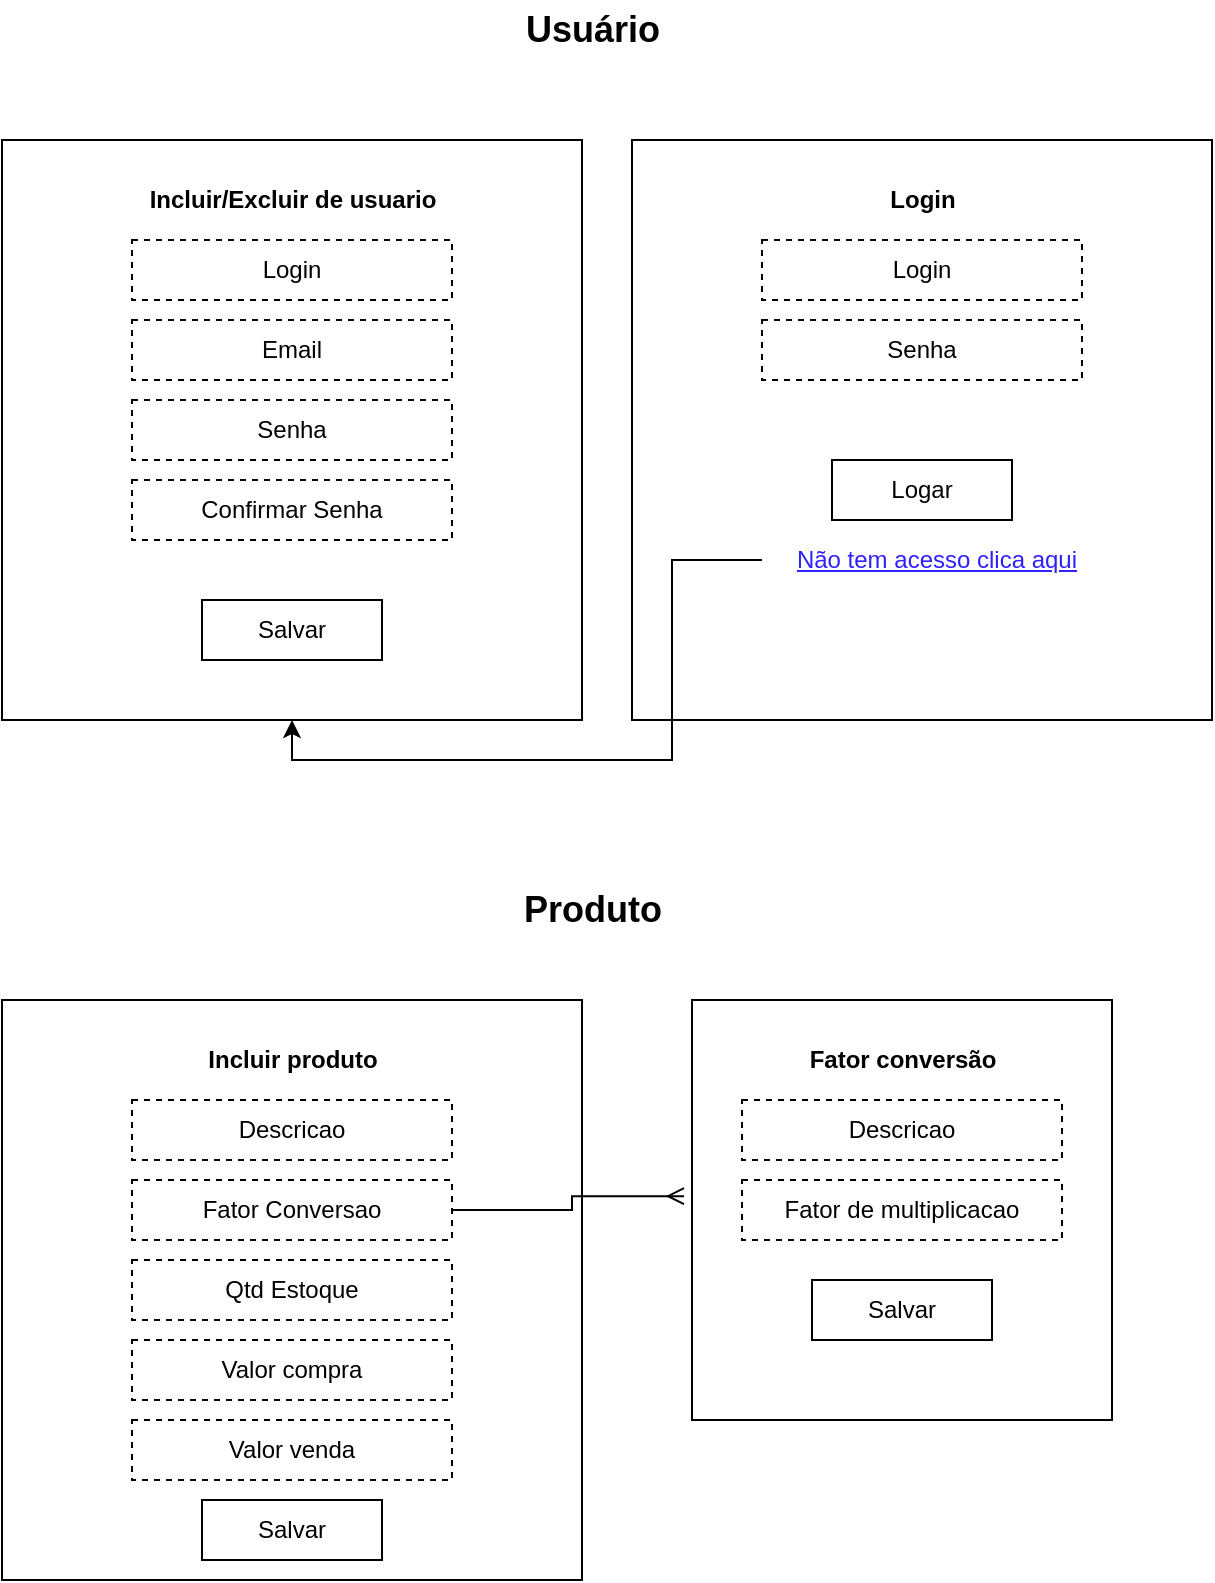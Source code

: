 <mxfile version="14.6.6" type="github">
  <diagram id="NJsftbUSNJqmDKT8cpKj" name="Page-1">
    <mxGraphModel dx="1523" dy="1066" grid="1" gridSize="10" guides="1" tooltips="1" connect="1" arrows="1" fold="1" page="1" pageScale="1" pageWidth="850" pageHeight="1100" math="0" shadow="0">
      <root>
        <mxCell id="0" />
        <mxCell id="1" parent="0" />
        <mxCell id="7zRvIoOxNtExgGe54Ebk-1" value="" style="whiteSpace=wrap;html=1;aspect=fixed;" vertex="1" parent="1">
          <mxGeometry x="85" y="160" width="290" height="290" as="geometry" />
        </mxCell>
        <mxCell id="7zRvIoOxNtExgGe54Ebk-2" value="Login" style="rounded=0;whiteSpace=wrap;html=1;dashed=1;" vertex="1" parent="1">
          <mxGeometry x="150" y="210" width="160" height="30" as="geometry" />
        </mxCell>
        <mxCell id="7zRvIoOxNtExgGe54Ebk-3" value="Email" style="rounded=0;whiteSpace=wrap;html=1;dashed=1;" vertex="1" parent="1">
          <mxGeometry x="150" y="250" width="160" height="30" as="geometry" />
        </mxCell>
        <mxCell id="7zRvIoOxNtExgGe54Ebk-4" value="Senha" style="rounded=0;whiteSpace=wrap;html=1;dashed=1;" vertex="1" parent="1">
          <mxGeometry x="150" y="290" width="160" height="30" as="geometry" />
        </mxCell>
        <mxCell id="7zRvIoOxNtExgGe54Ebk-5" value="Confirmar Senha" style="rounded=0;whiteSpace=wrap;html=1;dashed=1;" vertex="1" parent="1">
          <mxGeometry x="150" y="330" width="160" height="30" as="geometry" />
        </mxCell>
        <mxCell id="7zRvIoOxNtExgGe54Ebk-6" value="Salvar" style="rounded=0;whiteSpace=wrap;html=1;" vertex="1" parent="1">
          <mxGeometry x="185" y="390" width="90" height="30" as="geometry" />
        </mxCell>
        <mxCell id="7zRvIoOxNtExgGe54Ebk-7" value="Incluir/Excluir de usuario" style="text;html=1;align=center;verticalAlign=middle;resizable=0;points=[];autosize=1;strokeColor=none;fontStyle=1" vertex="1" parent="1">
          <mxGeometry x="150" y="180" width="160" height="20" as="geometry" />
        </mxCell>
        <mxCell id="7zRvIoOxNtExgGe54Ebk-8" value="" style="whiteSpace=wrap;html=1;aspect=fixed;" vertex="1" parent="1">
          <mxGeometry x="400" y="160" width="290" height="290" as="geometry" />
        </mxCell>
        <mxCell id="7zRvIoOxNtExgGe54Ebk-9" value="Login" style="rounded=0;whiteSpace=wrap;html=1;dashed=1;" vertex="1" parent="1">
          <mxGeometry x="465" y="210" width="160" height="30" as="geometry" />
        </mxCell>
        <mxCell id="7zRvIoOxNtExgGe54Ebk-11" value="Senha" style="rounded=0;whiteSpace=wrap;html=1;dashed=1;" vertex="1" parent="1">
          <mxGeometry x="465" y="250" width="160" height="30" as="geometry" />
        </mxCell>
        <mxCell id="7zRvIoOxNtExgGe54Ebk-13" value="Logar" style="rounded=0;whiteSpace=wrap;html=1;" vertex="1" parent="1">
          <mxGeometry x="500" y="320" width="90" height="30" as="geometry" />
        </mxCell>
        <mxCell id="7zRvIoOxNtExgGe54Ebk-14" value="Login" style="text;html=1;align=center;verticalAlign=middle;resizable=0;points=[];autosize=1;strokeColor=none;fontStyle=1" vertex="1" parent="1">
          <mxGeometry x="520" y="180" width="50" height="20" as="geometry" />
        </mxCell>
        <mxCell id="7zRvIoOxNtExgGe54Ebk-16" style="edgeStyle=orthogonalEdgeStyle;rounded=0;orthogonalLoop=1;jettySize=auto;html=1;fontColor=#3021FF;entryX=0.5;entryY=1;entryDx=0;entryDy=0;" edge="1" parent="1" source="7zRvIoOxNtExgGe54Ebk-15" target="7zRvIoOxNtExgGe54Ebk-1">
          <mxGeometry relative="1" as="geometry">
            <mxPoint x="552.5" y="880" as="targetPoint" />
          </mxGeometry>
        </mxCell>
        <mxCell id="7zRvIoOxNtExgGe54Ebk-15" value="Não tem acesso clica aqui" style="text;html=1;strokeColor=none;fillColor=none;align=center;verticalAlign=middle;whiteSpace=wrap;rounded=0;fontStyle=4;fontColor=#3021FF;" vertex="1" parent="1">
          <mxGeometry x="465" y="360" width="175" height="20" as="geometry" />
        </mxCell>
        <mxCell id="7zRvIoOxNtExgGe54Ebk-17" value="Usuário" style="text;html=1;align=center;verticalAlign=middle;resizable=0;points=[];autosize=1;strokeColor=none;fontStyle=1;fontSize=18;" vertex="1" parent="1">
          <mxGeometry x="340" y="90" width="80" height="30" as="geometry" />
        </mxCell>
        <mxCell id="7zRvIoOxNtExgGe54Ebk-18" value="" style="whiteSpace=wrap;html=1;aspect=fixed;" vertex="1" parent="1">
          <mxGeometry x="85" y="590" width="290" height="290" as="geometry" />
        </mxCell>
        <mxCell id="7zRvIoOxNtExgGe54Ebk-19" value="Descricao" style="rounded=0;whiteSpace=wrap;html=1;dashed=1;" vertex="1" parent="1">
          <mxGeometry x="150" y="640" width="160" height="30" as="geometry" />
        </mxCell>
        <mxCell id="7zRvIoOxNtExgGe54Ebk-43" style="edgeStyle=orthogonalEdgeStyle;rounded=0;orthogonalLoop=1;jettySize=auto;html=1;entryX=-0.019;entryY=0.467;entryDx=0;entryDy=0;entryPerimeter=0;fontSize=18;fontColor=#3021FF;endArrow=ERmany;endFill=0;startArrow=none;startFill=0;" edge="1" parent="1" source="7zRvIoOxNtExgGe54Ebk-20" target="7zRvIoOxNtExgGe54Ebk-35">
          <mxGeometry relative="1" as="geometry" />
        </mxCell>
        <mxCell id="7zRvIoOxNtExgGe54Ebk-20" value="Fator Conversao" style="rounded=0;whiteSpace=wrap;html=1;dashed=1;" vertex="1" parent="1">
          <mxGeometry x="150" y="680" width="160" height="30" as="geometry" />
        </mxCell>
        <mxCell id="7zRvIoOxNtExgGe54Ebk-21" value="Qtd Estoque" style="rounded=0;whiteSpace=wrap;html=1;dashed=1;" vertex="1" parent="1">
          <mxGeometry x="150" y="720" width="160" height="30" as="geometry" />
        </mxCell>
        <mxCell id="7zRvIoOxNtExgGe54Ebk-22" value="Valor compra" style="rounded=0;whiteSpace=wrap;html=1;dashed=1;" vertex="1" parent="1">
          <mxGeometry x="150" y="760" width="160" height="30" as="geometry" />
        </mxCell>
        <mxCell id="7zRvIoOxNtExgGe54Ebk-23" value="Salvar" style="rounded=0;whiteSpace=wrap;html=1;" vertex="1" parent="1">
          <mxGeometry x="185" y="840" width="90" height="30" as="geometry" />
        </mxCell>
        <mxCell id="7zRvIoOxNtExgGe54Ebk-24" value="Incluir produto" style="text;html=1;align=center;verticalAlign=middle;resizable=0;points=[];autosize=1;strokeColor=none;fontStyle=1" vertex="1" parent="1">
          <mxGeometry x="180" y="610" width="100" height="20" as="geometry" />
        </mxCell>
        <mxCell id="7zRvIoOxNtExgGe54Ebk-32" value="Produto" style="text;html=1;align=center;verticalAlign=middle;resizable=0;points=[];autosize=1;strokeColor=none;fontStyle=1;fontSize=18;" vertex="1" parent="1">
          <mxGeometry x="340" y="530" width="80" height="30" as="geometry" />
        </mxCell>
        <mxCell id="7zRvIoOxNtExgGe54Ebk-34" value="Valor venda" style="rounded=0;whiteSpace=wrap;html=1;dashed=1;" vertex="1" parent="1">
          <mxGeometry x="150" y="800" width="160" height="30" as="geometry" />
        </mxCell>
        <mxCell id="7zRvIoOxNtExgGe54Ebk-35" value="" style="whiteSpace=wrap;html=1;aspect=fixed;" vertex="1" parent="1">
          <mxGeometry x="430" y="590" width="210" height="210" as="geometry" />
        </mxCell>
        <mxCell id="7zRvIoOxNtExgGe54Ebk-36" value="Descricao" style="rounded=0;whiteSpace=wrap;html=1;dashed=1;" vertex="1" parent="1">
          <mxGeometry x="455" y="640" width="160" height="30" as="geometry" />
        </mxCell>
        <mxCell id="7zRvIoOxNtExgGe54Ebk-37" value="Fator de multiplicacao" style="rounded=0;whiteSpace=wrap;html=1;dashed=1;" vertex="1" parent="1">
          <mxGeometry x="455" y="680" width="160" height="30" as="geometry" />
        </mxCell>
        <mxCell id="7zRvIoOxNtExgGe54Ebk-40" value="Salvar" style="rounded=0;whiteSpace=wrap;html=1;" vertex="1" parent="1">
          <mxGeometry x="490" y="730" width="90" height="30" as="geometry" />
        </mxCell>
        <mxCell id="7zRvIoOxNtExgGe54Ebk-41" value="Fator conversão" style="text;html=1;align=center;verticalAlign=middle;resizable=0;points=[];autosize=1;strokeColor=none;fontStyle=1" vertex="1" parent="1">
          <mxGeometry x="480" y="610" width="110" height="20" as="geometry" />
        </mxCell>
      </root>
    </mxGraphModel>
  </diagram>
</mxfile>
